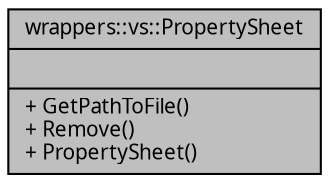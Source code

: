 digraph "wrappers::vs::PropertySheet"
{
 // INTERACTIVE_SVG=YES
  edge [fontname="Verdana",fontsize="10",labelfontname="Verdana",labelfontsize="10"];
  node [fontname="Verdana",fontsize="10",shape=record];
  Node1 [label="{wrappers::vs::PropertySheet\n||+ GetPathToFile()\l+ Remove()\l+ PropertySheet()\l}",height=0.2,width=0.4,color="black", fillcolor="grey75", style="filled", fontcolor="black"];
}
